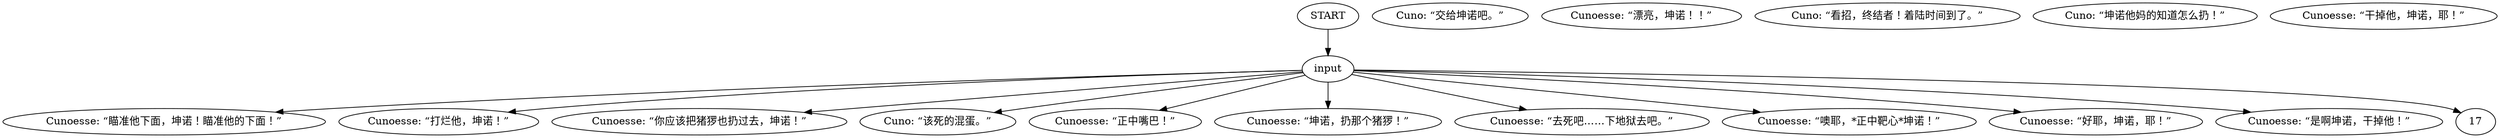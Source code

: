 # YARD / CUNOESSE barks
# Cunoesse eggs Cuno on.
# ==================================================
digraph G {
	  0 [label="START"];
	  1 [label="input"];
	  2 [label="Cunoesse: “瞄准他下面，坤诺！瞄准他的下面！”"];
	  3 [label="Cuno: “交给坤诺吧。”"];
	  4 [label="Cunoesse: “漂亮，坤诺！！”"];
	  5 [label="Cunoesse: “打烂他，坤诺！”"];
	  6 [label="Cunoesse: “你应该把猪猡也扔过去，坤诺！”"];
	  7 [label="Cuno: “该死的混蛋。”"];
	  8 [label="Cuno: “看招，终结者！着陆时间到了。”"];
	  9 [label="Cuno: “坤诺他妈的知道怎么扔！”"];
	  10 [label="Cunoesse: “干掉他，坤诺，耶！”"];
	  11 [label="Cunoesse: “正中嘴巴！”"];
	  12 [label="Cunoesse: “坤诺，扔那个猪猡！”"];
	  13 [label="Cunoesse: “去死吧……下地狱去吧。”"];
	  14 [label="Cunoesse: “噢耶，*正中靶心*坤诺！”"];
	  15 [label="Cunoesse: “好耶，坤诺，耶！”"];
	  16 [label="Cunoesse: “是啊坤诺，干掉他！”"];
	  0 -> 1
	  1 -> 2
	  1 -> 5
	  1 -> 6
	  1 -> 7
	  1 -> 11
	  1 -> 12
	  1 -> 13
	  1 -> 14
	  1 -> 15
	  1 -> 16
	  1 -> 17
}

